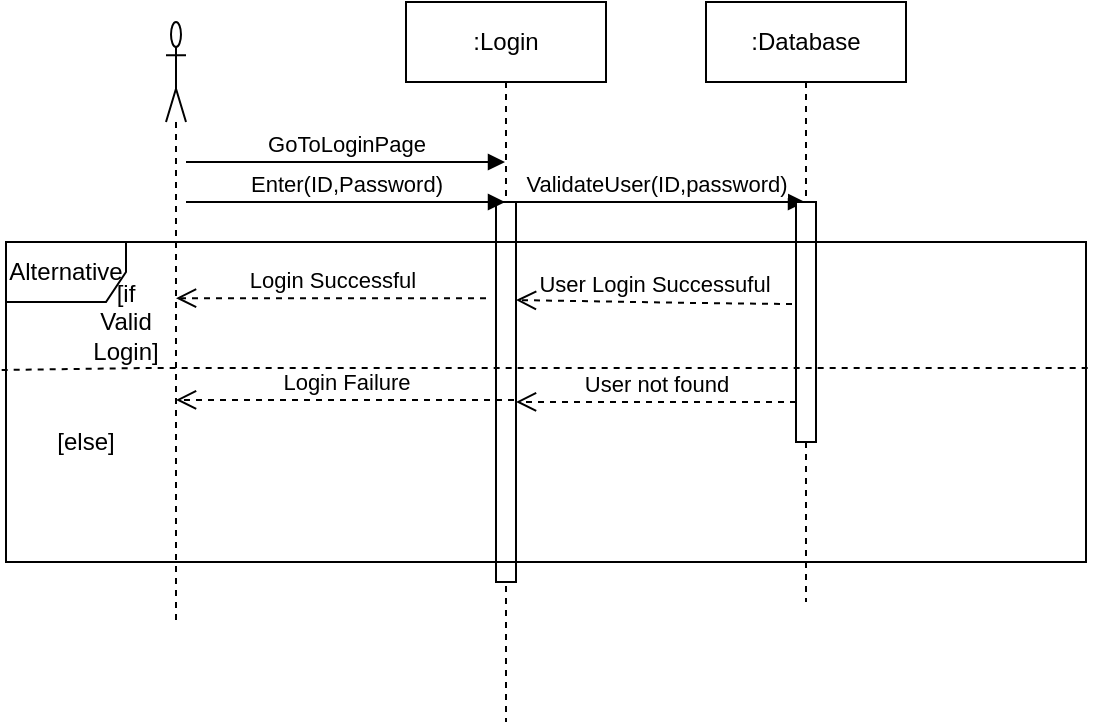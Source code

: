 <mxfile version="13.0.8" type="device"><diagram id="FEjl63E1qhp9vcGK5t5c" name="Page-1"><mxGraphModel dx="557" dy="295" grid="1" gridSize="10" guides="1" tooltips="1" connect="1" arrows="1" fold="1" page="1" pageScale="1" pageWidth="850" pageHeight="1100" math="0" shadow="0"><root><mxCell id="0"/><mxCell id="1" parent="0"/><mxCell id="tOoebnosmPEp1ngAOI_h-4" value=":Login" style="shape=umlLifeline;perimeter=lifelinePerimeter;whiteSpace=wrap;html=1;container=1;collapsible=0;recursiveResize=0;outlineConnect=0;" vertex="1" parent="1"><mxGeometry x="220" y="30" width="100" height="360" as="geometry"/></mxCell><mxCell id="tOoebnosmPEp1ngAOI_h-7" value="" style="html=1;points=[];perimeter=orthogonalPerimeter;" vertex="1" parent="tOoebnosmPEp1ngAOI_h-4"><mxGeometry x="45" y="100" width="10" height="190" as="geometry"/></mxCell><mxCell id="tOoebnosmPEp1ngAOI_h-13" value="ValidateUser(ID,password)" style="html=1;verticalAlign=bottom;endArrow=block;" edge="1" parent="tOoebnosmPEp1ngAOI_h-4" target="tOoebnosmPEp1ngAOI_h-5"><mxGeometry width="80" relative="1" as="geometry"><mxPoint x="50" y="100" as="sourcePoint"/><mxPoint x="130" y="100" as="targetPoint"/></mxGeometry></mxCell><mxCell id="tOoebnosmPEp1ngAOI_h-5" value=":Database" style="shape=umlLifeline;perimeter=lifelinePerimeter;whiteSpace=wrap;html=1;container=1;collapsible=0;recursiveResize=0;outlineConnect=0;" vertex="1" parent="1"><mxGeometry x="370" y="30" width="100" height="300" as="geometry"/></mxCell><mxCell id="tOoebnosmPEp1ngAOI_h-6" value="" style="html=1;points=[];perimeter=orthogonalPerimeter;" vertex="1" parent="tOoebnosmPEp1ngAOI_h-5"><mxGeometry x="45" y="100" width="10" height="120" as="geometry"/></mxCell><mxCell id="tOoebnosmPEp1ngAOI_h-8" value="Alternative" style="shape=umlFrame;whiteSpace=wrap;html=1;width=60;height=30;" vertex="1" parent="1"><mxGeometry x="20" y="150" width="540" height="160" as="geometry"/></mxCell><mxCell id="tOoebnosmPEp1ngAOI_h-9" value="" style="shape=umlLifeline;participant=umlActor;perimeter=lifelinePerimeter;whiteSpace=wrap;html=1;container=1;collapsible=0;recursiveResize=0;verticalAlign=top;spacingTop=36;labelBackgroundColor=#ffffff;outlineConnect=0;size=50;" vertex="1" parent="1"><mxGeometry x="100" y="40" width="10" height="300" as="geometry"/></mxCell><mxCell id="tOoebnosmPEp1ngAOI_h-11" value="GoToLoginPage" style="html=1;verticalAlign=bottom;endArrow=block;" edge="1" parent="tOoebnosmPEp1ngAOI_h-9" target="tOoebnosmPEp1ngAOI_h-4"><mxGeometry width="80" relative="1" as="geometry"><mxPoint x="10" y="70" as="sourcePoint"/><mxPoint x="90" y="70" as="targetPoint"/></mxGeometry></mxCell><mxCell id="tOoebnosmPEp1ngAOI_h-12" value="Enter(ID,Password)" style="html=1;verticalAlign=bottom;endArrow=block;" edge="1" parent="tOoebnosmPEp1ngAOI_h-9" target="tOoebnosmPEp1ngAOI_h-4"><mxGeometry width="80" relative="1" as="geometry"><mxPoint x="10" y="90" as="sourcePoint"/><mxPoint x="90" y="90" as="targetPoint"/></mxGeometry></mxCell><mxCell id="tOoebnosmPEp1ngAOI_h-17" value="User Login Successuful" style="html=1;verticalAlign=bottom;endArrow=open;dashed=1;endSize=8;exitX=-0.2;exitY=0.425;exitDx=0;exitDy=0;exitPerimeter=0;entryX=1;entryY=0.258;entryDx=0;entryDy=0;entryPerimeter=0;" edge="1" parent="1" source="tOoebnosmPEp1ngAOI_h-6" target="tOoebnosmPEp1ngAOI_h-7"><mxGeometry relative="1" as="geometry"><mxPoint x="440" y="180" as="sourcePoint"/><mxPoint x="275" y="179.5" as="targetPoint"/><Array as="points"><mxPoint x="365" y="180.5"/></Array></mxGeometry></mxCell><mxCell id="tOoebnosmPEp1ngAOI_h-18" value="User not found" style="html=1;verticalAlign=bottom;endArrow=open;dashed=1;endSize=8;exitX=0;exitY=0.833;exitDx=0;exitDy=0;exitPerimeter=0;" edge="1" parent="1" source="tOoebnosmPEp1ngAOI_h-6" target="tOoebnosmPEp1ngAOI_h-7"><mxGeometry relative="1" as="geometry"><mxPoint x="420" y="230" as="sourcePoint"/><mxPoint x="340" y="230" as="targetPoint"/></mxGeometry></mxCell><mxCell id="tOoebnosmPEp1ngAOI_h-19" value="Login Successful" style="html=1;verticalAlign=bottom;endArrow=open;dashed=1;endSize=8;exitX=-0.5;exitY=0.253;exitDx=0;exitDy=0;exitPerimeter=0;" edge="1" parent="1" source="tOoebnosmPEp1ngAOI_h-7" target="tOoebnosmPEp1ngAOI_h-9"><mxGeometry relative="1" as="geometry"><mxPoint x="230" y="180" as="sourcePoint"/><mxPoint x="150" y="180" as="targetPoint"/></mxGeometry></mxCell><mxCell id="tOoebnosmPEp1ngAOI_h-20" value="Login Failure" style="html=1;verticalAlign=bottom;endArrow=open;dashed=1;endSize=8;exitX=0.9;exitY=0.521;exitDx=0;exitDy=0;exitPerimeter=0;" edge="1" parent="1" source="tOoebnosmPEp1ngAOI_h-7" target="tOoebnosmPEp1ngAOI_h-9"><mxGeometry relative="1" as="geometry"><mxPoint x="220" y="230" as="sourcePoint"/><mxPoint x="140" y="230" as="targetPoint"/></mxGeometry></mxCell><mxCell id="tOoebnosmPEp1ngAOI_h-23" value="" style="endArrow=none;dashed=1;html=1;entryX=1.002;entryY=0.394;entryDx=0;entryDy=0;entryPerimeter=0;exitX=-0.004;exitY=0.4;exitDx=0;exitDy=0;exitPerimeter=0;" edge="1" parent="1" source="tOoebnosmPEp1ngAOI_h-8" target="tOoebnosmPEp1ngAOI_h-8"><mxGeometry width="50" height="50" relative="1" as="geometry"><mxPoint x="330" y="280" as="sourcePoint"/><mxPoint x="380" y="230" as="targetPoint"/><Array as="points"><mxPoint x="90" y="213"/></Array></mxGeometry></mxCell><mxCell id="tOoebnosmPEp1ngAOI_h-24" value="[else]" style="text;html=1;strokeColor=none;fillColor=none;align=center;verticalAlign=middle;whiteSpace=wrap;rounded=0;" vertex="1" parent="1"><mxGeometry x="40" y="240" width="40" height="20" as="geometry"/></mxCell><mxCell id="tOoebnosmPEp1ngAOI_h-25" value="[if Valid Login]" style="text;html=1;strokeColor=none;fillColor=none;align=center;verticalAlign=middle;whiteSpace=wrap;rounded=0;" vertex="1" parent="1"><mxGeometry x="60" y="190" width="40" as="geometry"/></mxCell></root></mxGraphModel></diagram></mxfile>